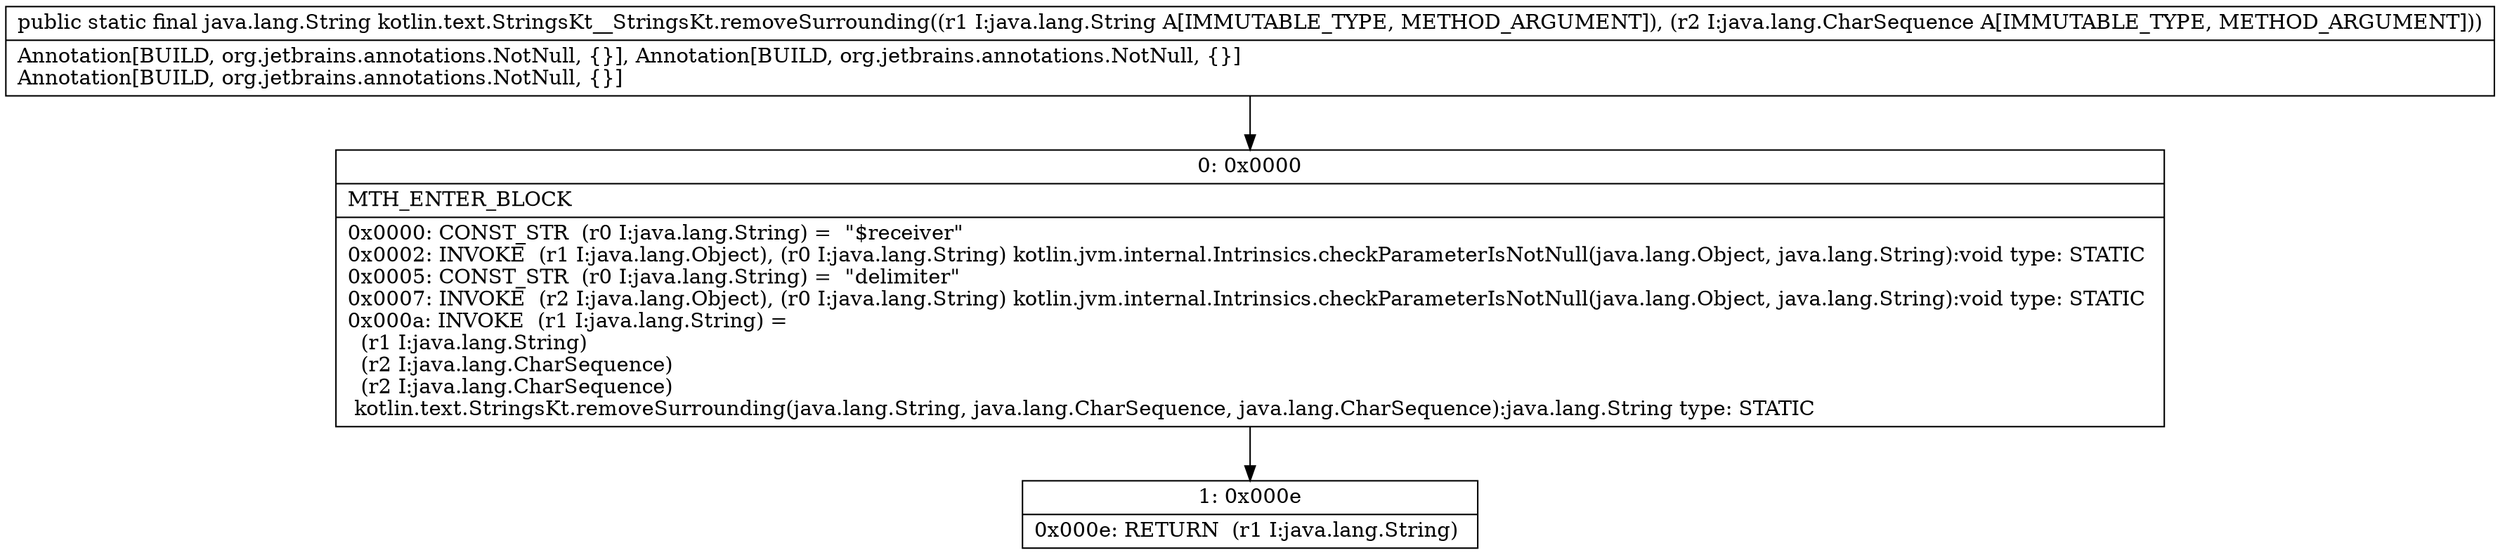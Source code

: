 digraph "CFG forkotlin.text.StringsKt__StringsKt.removeSurrounding(Ljava\/lang\/String;Ljava\/lang\/CharSequence;)Ljava\/lang\/String;" {
Node_0 [shape=record,label="{0\:\ 0x0000|MTH_ENTER_BLOCK\l|0x0000: CONST_STR  (r0 I:java.lang.String) =  \"$receiver\" \l0x0002: INVOKE  (r1 I:java.lang.Object), (r0 I:java.lang.String) kotlin.jvm.internal.Intrinsics.checkParameterIsNotNull(java.lang.Object, java.lang.String):void type: STATIC \l0x0005: CONST_STR  (r0 I:java.lang.String) =  \"delimiter\" \l0x0007: INVOKE  (r2 I:java.lang.Object), (r0 I:java.lang.String) kotlin.jvm.internal.Intrinsics.checkParameterIsNotNull(java.lang.Object, java.lang.String):void type: STATIC \l0x000a: INVOKE  (r1 I:java.lang.String) = \l  (r1 I:java.lang.String)\l  (r2 I:java.lang.CharSequence)\l  (r2 I:java.lang.CharSequence)\l kotlin.text.StringsKt.removeSurrounding(java.lang.String, java.lang.CharSequence, java.lang.CharSequence):java.lang.String type: STATIC \l}"];
Node_1 [shape=record,label="{1\:\ 0x000e|0x000e: RETURN  (r1 I:java.lang.String) \l}"];
MethodNode[shape=record,label="{public static final java.lang.String kotlin.text.StringsKt__StringsKt.removeSurrounding((r1 I:java.lang.String A[IMMUTABLE_TYPE, METHOD_ARGUMENT]), (r2 I:java.lang.CharSequence A[IMMUTABLE_TYPE, METHOD_ARGUMENT]))  | Annotation[BUILD, org.jetbrains.annotations.NotNull, \{\}], Annotation[BUILD, org.jetbrains.annotations.NotNull, \{\}]\lAnnotation[BUILD, org.jetbrains.annotations.NotNull, \{\}]\l}"];
MethodNode -> Node_0;
Node_0 -> Node_1;
}

